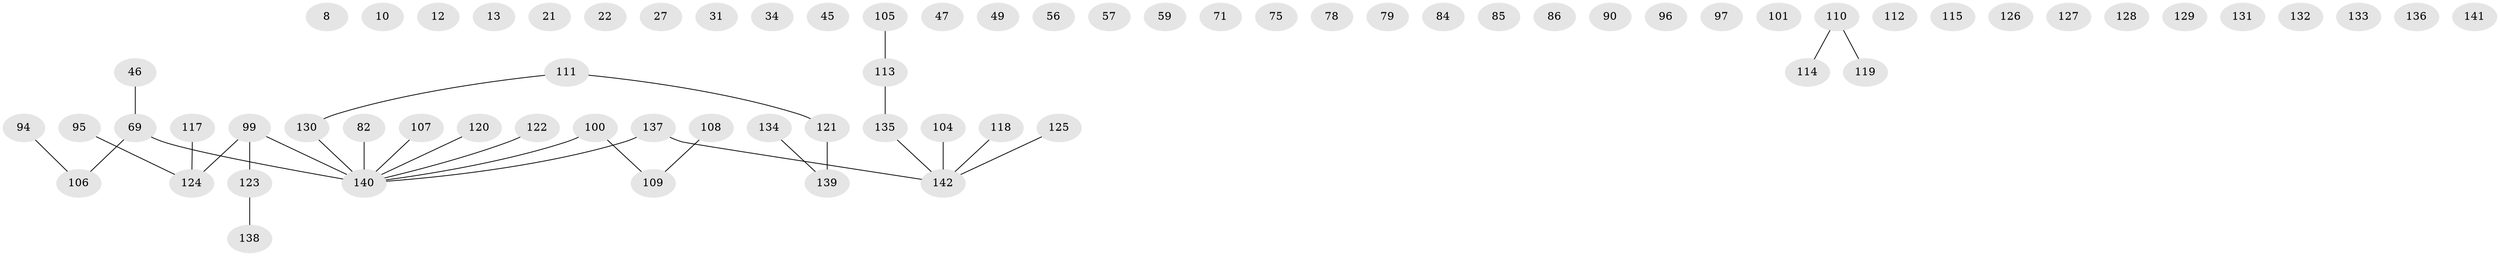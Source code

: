 // original degree distribution, {1: 0.3380281690140845, 3: 0.11267605633802817, 2: 0.2676056338028169, 0: 0.21830985915492956, 5: 0.014084507042253521, 6: 0.007042253521126761, 4: 0.04225352112676056}
// Generated by graph-tools (version 1.1) at 2025/40/03/09/25 04:40:04]
// undirected, 71 vertices, 32 edges
graph export_dot {
graph [start="1"]
  node [color=gray90,style=filled];
  8;
  10;
  12;
  13;
  21;
  22;
  27 [super="+9"];
  31;
  34;
  45;
  46 [super="+35"];
  47 [super="+3"];
  49;
  56;
  57;
  59;
  69;
  71;
  75;
  78;
  79;
  82 [super="+58"];
  84;
  85;
  86;
  90;
  94;
  95 [super="+4"];
  96 [super="+29"];
  97;
  99 [super="+40+43"];
  100;
  101;
  104;
  105 [super="+63"];
  106 [super="+24+64+1"];
  107;
  108 [super="+83"];
  109 [super="+20"];
  110;
  111;
  112;
  113 [super="+48"];
  114;
  115;
  117;
  118;
  119 [super="+18+67"];
  120 [super="+93"];
  121 [super="+52+116"];
  122 [super="+6+7"];
  123 [super="+66+74+81"];
  124 [super="+32+60+77+76+87+92"];
  125 [super="+44"];
  126;
  127;
  128 [super="+73"];
  129;
  130 [super="+51"];
  131;
  132;
  133 [super="+41"];
  134;
  135 [super="+33"];
  136 [super="+37"];
  137;
  138;
  139 [super="+39+103"];
  140 [super="+28+53+19+102"];
  141;
  142 [super="+5+50+98"];
  46 -- 69;
  69 -- 140 [weight=2];
  69 -- 106;
  82 -- 140;
  94 -- 106;
  95 -- 124;
  99 -- 140 [weight=2];
  99 -- 124;
  99 -- 123;
  100 -- 109;
  100 -- 140;
  104 -- 142;
  105 -- 113;
  107 -- 140;
  108 -- 109;
  110 -- 114;
  110 -- 119;
  111 -- 130;
  111 -- 121;
  113 -- 135;
  117 -- 124;
  118 -- 142;
  120 -- 140;
  121 -- 139 [weight=2];
  122 -- 140;
  123 -- 138;
  125 -- 142;
  130 -- 140;
  134 -- 139;
  135 -- 142;
  137 -- 142;
  137 -- 140;
}
